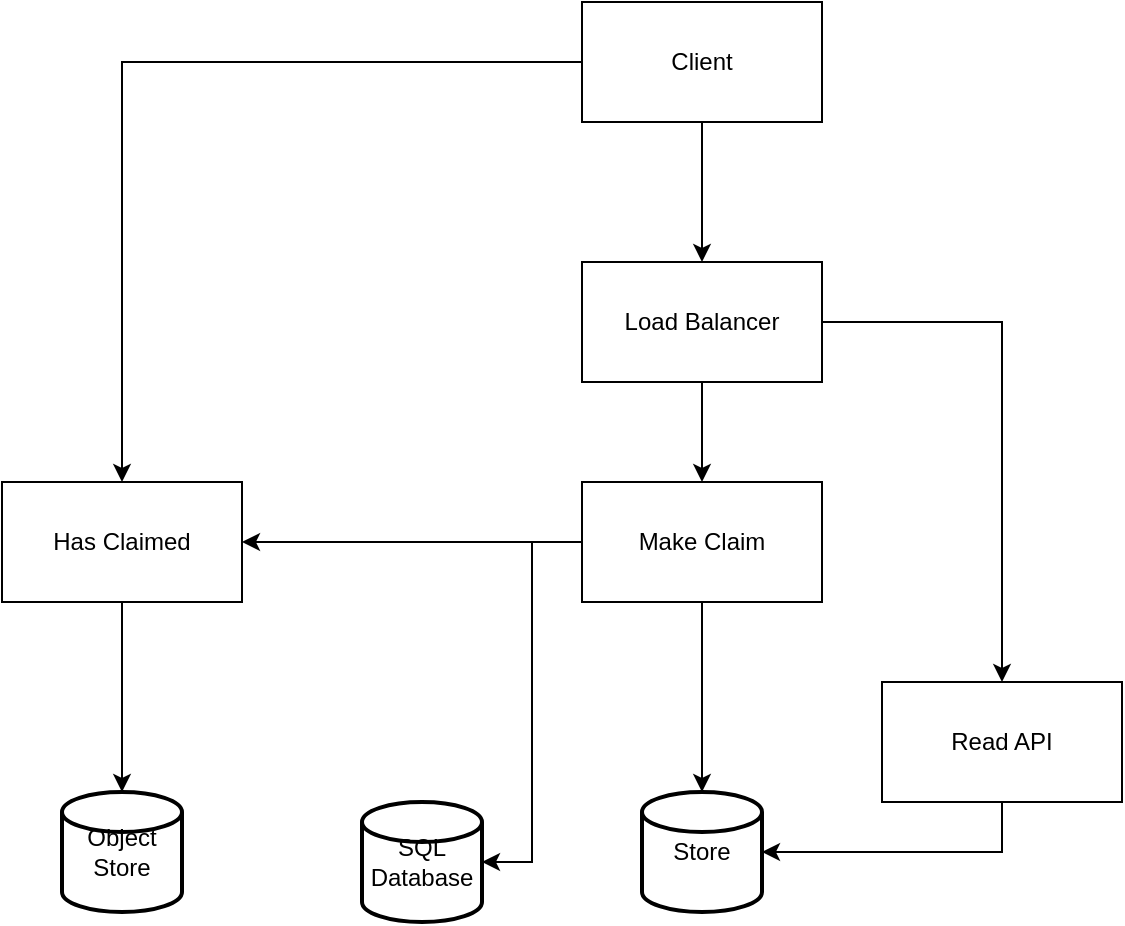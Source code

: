 <mxfile version="20.2.4" type="github"><diagram id="g61LSy-GTE9de3oGm8XH" name="Page-1"><mxGraphModel dx="1362" dy="906" grid="1" gridSize="10" guides="1" tooltips="1" connect="1" arrows="1" fold="1" page="1" pageScale="1" pageWidth="827" pageHeight="1169" math="0" shadow="0"><root><mxCell id="0"/><mxCell id="1" parent="0"/><mxCell id="z3Zj67RUBdCc4jQHLC3p-36" style="edgeStyle=orthogonalEdgeStyle;rounded=0;orthogonalLoop=1;jettySize=auto;html=1;" parent="1" source="z3Zj67RUBdCc4jQHLC3p-7" target="z3Zj67RUBdCc4jQHLC3p-35" edge="1"><mxGeometry relative="1" as="geometry"/></mxCell><mxCell id="z3Zj67RUBdCc4jQHLC3p-40" style="edgeStyle=orthogonalEdgeStyle;rounded=0;orthogonalLoop=1;jettySize=auto;html=1;" parent="1" source="z3Zj67RUBdCc4jQHLC3p-7" target="z3Zj67RUBdCc4jQHLC3p-20" edge="1"><mxGeometry relative="1" as="geometry"/></mxCell><mxCell id="z3Zj67RUBdCc4jQHLC3p-7" value="Client" style="rounded=0;whiteSpace=wrap;html=1;fillColor=none;" parent="1" vertex="1"><mxGeometry x="320" y="130" width="120" height="60" as="geometry"/></mxCell><mxCell id="z3Zj67RUBdCc4jQHLC3p-23" style="edgeStyle=orthogonalEdgeStyle;rounded=0;orthogonalLoop=1;jettySize=auto;html=1;exitX=0.5;exitY=1;exitDx=0;exitDy=0;" parent="1" source="z3Zj67RUBdCc4jQHLC3p-20" target="z3Zj67RUBdCc4jQHLC3p-22" edge="1"><mxGeometry relative="1" as="geometry"/></mxCell><mxCell id="z3Zj67RUBdCc4jQHLC3p-20" value="Has Claimed" style="rounded=0;whiteSpace=wrap;html=1;fillColor=none;" parent="1" vertex="1"><mxGeometry x="30" y="370" width="120" height="60" as="geometry"/></mxCell><mxCell id="z3Zj67RUBdCc4jQHLC3p-22" value="Object Store" style="strokeWidth=2;html=1;shape=mxgraph.flowchart.database;whiteSpace=wrap;fillColor=none;" parent="1" vertex="1"><mxGeometry x="60" y="525" width="60" height="60" as="geometry"/></mxCell><mxCell id="z3Zj67RUBdCc4jQHLC3p-29" style="edgeStyle=orthogonalEdgeStyle;rounded=0;orthogonalLoop=1;jettySize=auto;html=1;entryX=0.5;entryY=0;entryDx=0;entryDy=0;entryPerimeter=0;" parent="1" source="z3Zj67RUBdCc4jQHLC3p-24" target="z3Zj67RUBdCc4jQHLC3p-30" edge="1"><mxGeometry relative="1" as="geometry"><mxPoint x="380" y="470" as="targetPoint"/></mxGeometry></mxCell><mxCell id="z3Zj67RUBdCc4jQHLC3p-39" style="edgeStyle=orthogonalEdgeStyle;rounded=0;orthogonalLoop=1;jettySize=auto;html=1;entryX=1;entryY=0.5;entryDx=0;entryDy=0;" parent="1" source="z3Zj67RUBdCc4jQHLC3p-24" target="z3Zj67RUBdCc4jQHLC3p-20" edge="1"><mxGeometry relative="1" as="geometry"/></mxCell><mxCell id="z3Zj67RUBdCc4jQHLC3p-45" style="edgeStyle=orthogonalEdgeStyle;rounded=0;orthogonalLoop=1;jettySize=auto;html=1;entryX=1;entryY=0.5;entryDx=0;entryDy=0;entryPerimeter=0;" parent="1" source="z3Zj67RUBdCc4jQHLC3p-24" target="z3Zj67RUBdCc4jQHLC3p-43" edge="1"><mxGeometry relative="1" as="geometry"/></mxCell><mxCell id="z3Zj67RUBdCc4jQHLC3p-24" value="Make Claim" style="rounded=0;whiteSpace=wrap;html=1;fillColor=none;" parent="1" vertex="1"><mxGeometry x="320" y="370" width="120" height="60" as="geometry"/></mxCell><mxCell id="z3Zj67RUBdCc4jQHLC3p-30" value="Store" style="strokeWidth=2;html=1;shape=mxgraph.flowchart.database;whiteSpace=wrap;fillColor=none;" parent="1" vertex="1"><mxGeometry x="350" y="525" width="60" height="60" as="geometry"/></mxCell><mxCell id="z3Zj67RUBdCc4jQHLC3p-42" style="edgeStyle=orthogonalEdgeStyle;rounded=0;orthogonalLoop=1;jettySize=auto;html=1;entryX=1;entryY=0.5;entryDx=0;entryDy=0;entryPerimeter=0;" parent="1" source="z3Zj67RUBdCc4jQHLC3p-33" target="z3Zj67RUBdCc4jQHLC3p-30" edge="1"><mxGeometry relative="1" as="geometry"><Array as="points"><mxPoint x="530" y="555"/></Array></mxGeometry></mxCell><mxCell id="z3Zj67RUBdCc4jQHLC3p-33" value="Read API" style="rounded=0;whiteSpace=wrap;html=1;fillColor=none;" parent="1" vertex="1"><mxGeometry x="470" y="470" width="120" height="60" as="geometry"/></mxCell><mxCell id="z3Zj67RUBdCc4jQHLC3p-37" style="edgeStyle=orthogonalEdgeStyle;rounded=0;orthogonalLoop=1;jettySize=auto;html=1;entryX=0.5;entryY=0;entryDx=0;entryDy=0;" parent="1" source="z3Zj67RUBdCc4jQHLC3p-35" target="z3Zj67RUBdCc4jQHLC3p-24" edge="1"><mxGeometry relative="1" as="geometry"/></mxCell><mxCell id="z3Zj67RUBdCc4jQHLC3p-38" style="edgeStyle=orthogonalEdgeStyle;rounded=0;orthogonalLoop=1;jettySize=auto;html=1;" parent="1" source="z3Zj67RUBdCc4jQHLC3p-35" target="z3Zj67RUBdCc4jQHLC3p-33" edge="1"><mxGeometry relative="1" as="geometry"/></mxCell><mxCell id="z3Zj67RUBdCc4jQHLC3p-35" value="Load Balancer" style="rounded=0;whiteSpace=wrap;html=1;fillColor=none;" parent="1" vertex="1"><mxGeometry x="320" y="260" width="120" height="60" as="geometry"/></mxCell><mxCell id="z3Zj67RUBdCc4jQHLC3p-43" value="SQL Database" style="strokeWidth=2;html=1;shape=mxgraph.flowchart.database;whiteSpace=wrap;fillColor=none;" parent="1" vertex="1"><mxGeometry x="210" y="530" width="60" height="60" as="geometry"/></mxCell></root></mxGraphModel></diagram></mxfile>